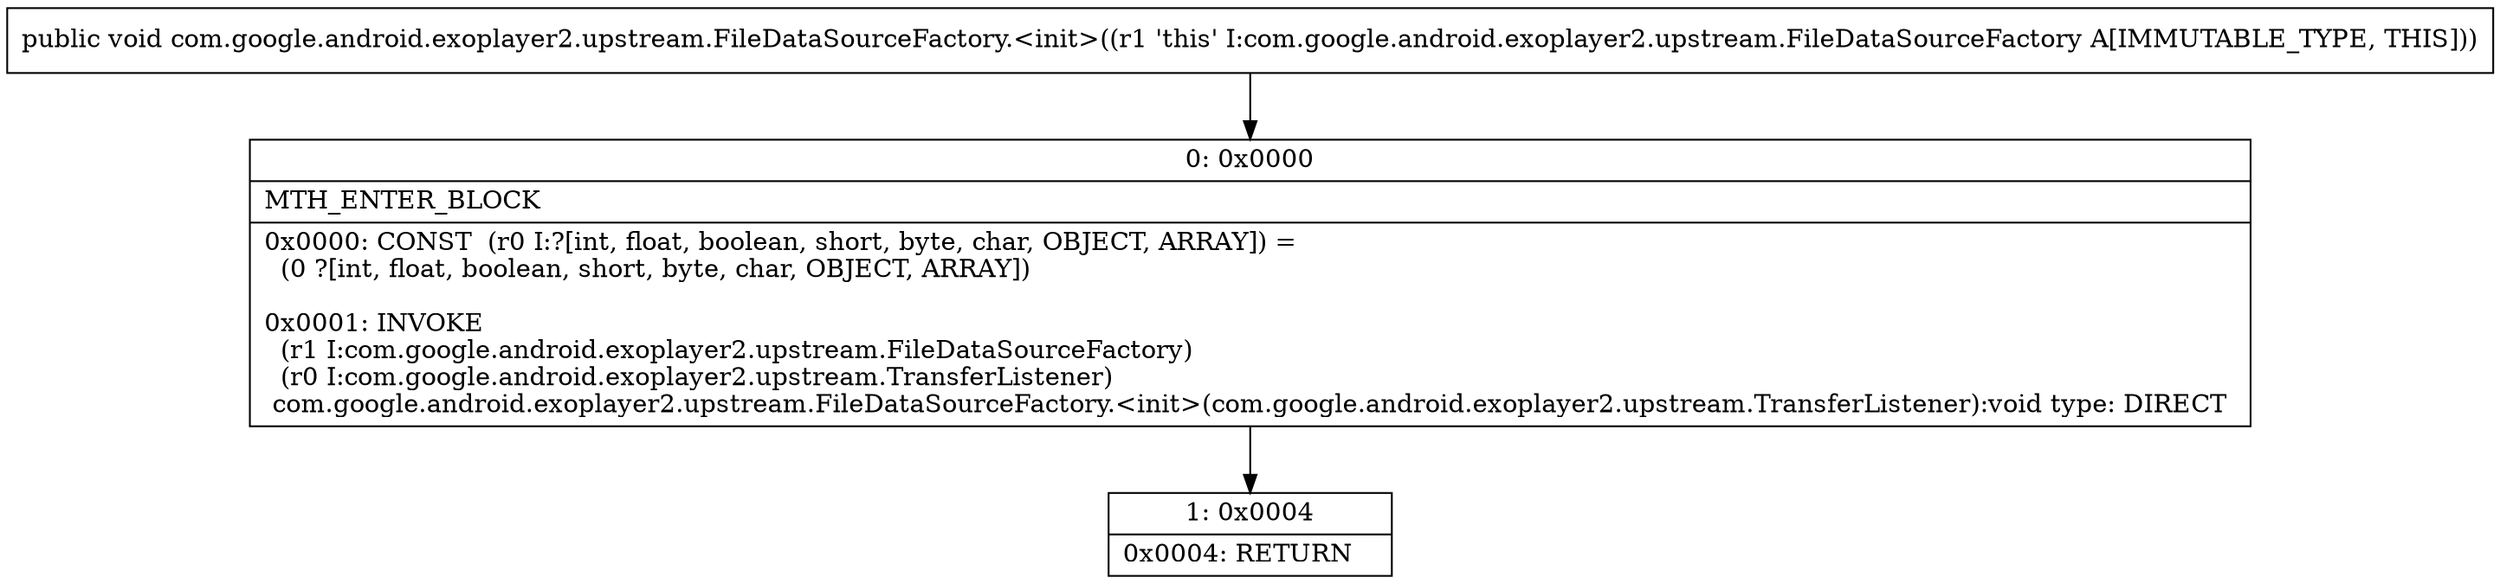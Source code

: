 digraph "CFG forcom.google.android.exoplayer2.upstream.FileDataSourceFactory.\<init\>()V" {
Node_0 [shape=record,label="{0\:\ 0x0000|MTH_ENTER_BLOCK\l|0x0000: CONST  (r0 I:?[int, float, boolean, short, byte, char, OBJECT, ARRAY]) = \l  (0 ?[int, float, boolean, short, byte, char, OBJECT, ARRAY])\l \l0x0001: INVOKE  \l  (r1 I:com.google.android.exoplayer2.upstream.FileDataSourceFactory)\l  (r0 I:com.google.android.exoplayer2.upstream.TransferListener)\l com.google.android.exoplayer2.upstream.FileDataSourceFactory.\<init\>(com.google.android.exoplayer2.upstream.TransferListener):void type: DIRECT \l}"];
Node_1 [shape=record,label="{1\:\ 0x0004|0x0004: RETURN   \l}"];
MethodNode[shape=record,label="{public void com.google.android.exoplayer2.upstream.FileDataSourceFactory.\<init\>((r1 'this' I:com.google.android.exoplayer2.upstream.FileDataSourceFactory A[IMMUTABLE_TYPE, THIS])) }"];
MethodNode -> Node_0;
Node_0 -> Node_1;
}


